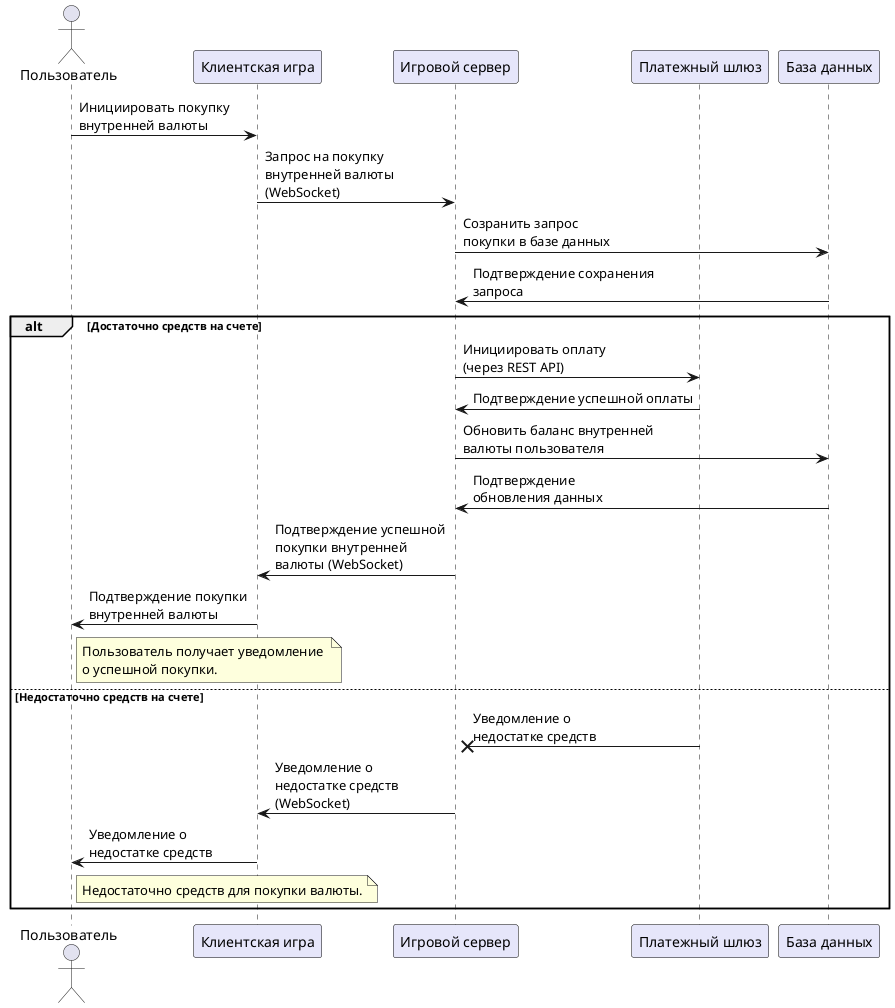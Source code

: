@startuml
skinparam participantBackgroundColor #E6E6FA
skinparam participantBorderColor #000000
skinparam participantFontColor #000000

actor Пользователь
participant "Клиентская игра" as Game
participant "Игровой сервер" as Server
participant "Платежный шлюз" as PaymentGateway
participant "База данных" as DB

Пользователь -> Game: Инициировать покупку \nвнутренней валюты
Game -> Server: Запрос на покупку \nвнутренней валюты \n(WebSocket)
Server -> DB: Созранить запрос\nпокупки в базе данных
DB -> Server: Подтверждение сохранения \nзапроса
alt Достаточно средств на счете
   Server -> PaymentGateway: Инициировать оплату \n(через REST API)
   PaymentGateway -> Server: Подтверждение успешной оплаты
   Server -> DB: Обновить баланс внутренней \nвалюты пользователя
   DB -> Server: Подтверждение \nобновления данных
   Server -> Game: Подтверждение успешной \nпокупки внутренней \nвалюты (WebSocket)
   Game -> Пользователь: Подтверждение покупки \nвнутренней валюты
   note right of Пользователь: Пользователь получает уведомление \nо успешной покупки.
else Недостаточно средств на счете
    PaymentGateway -x Server: Уведомление о \nнедостатке средств
    Server -> Game: Уведомление о \nнедостатке средств \n(WebSocket)
    Game -> Пользователь: Уведомление о \nнедостатке средств
    note right of Пользователь
    Недостаточно средств для покупки валюты.
    end note
end


@enduml
